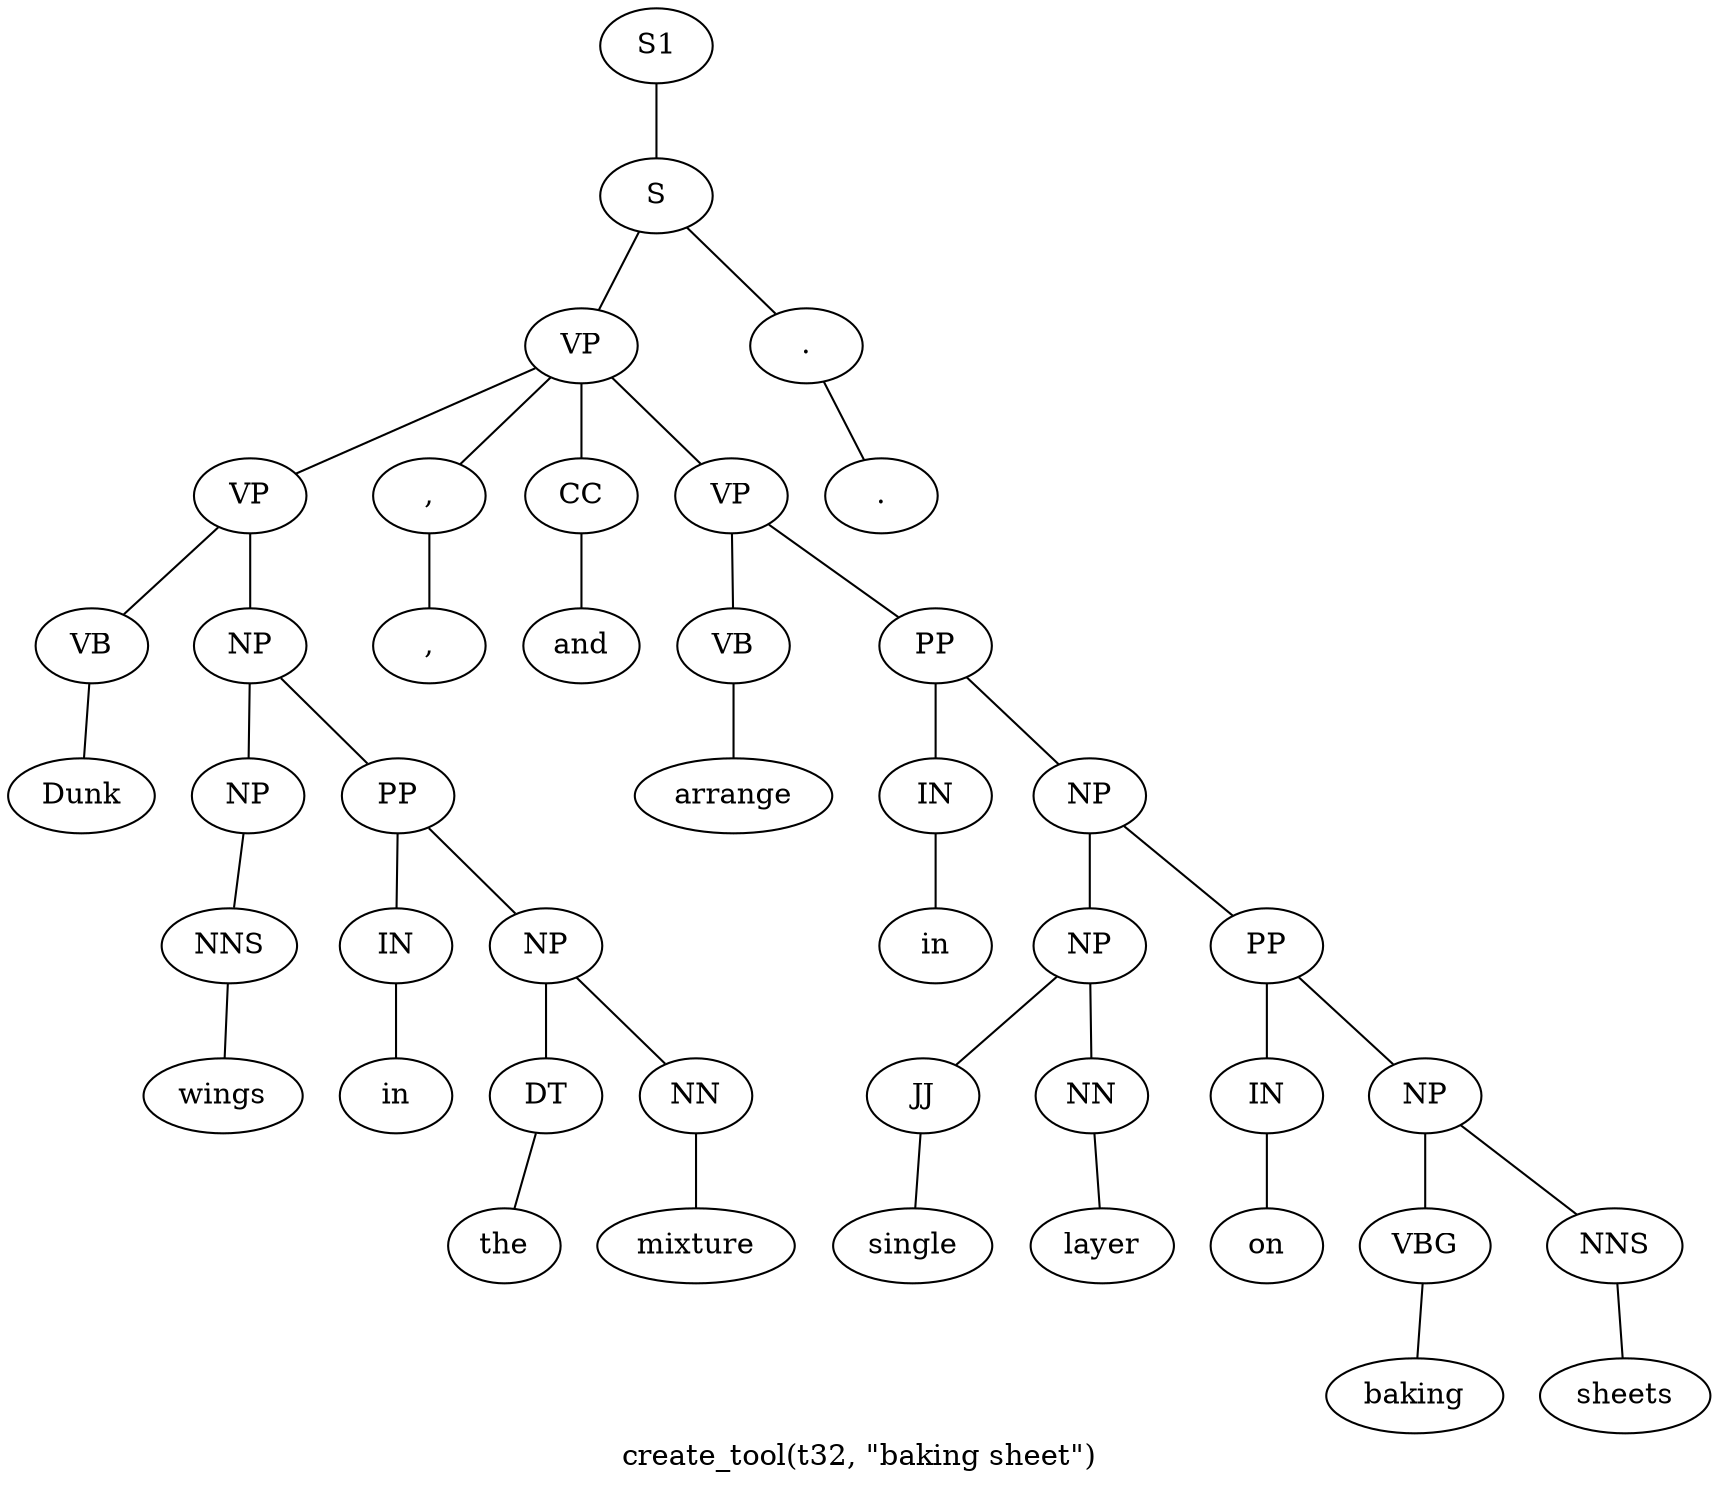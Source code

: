 graph SyntaxGraph {
	label = "create_tool(t32, \"baking sheet\")";
	Node0 [label="S1"];
	Node1 [label="S"];
	Node2 [label="VP"];
	Node3 [label="VP"];
	Node4 [label="VB"];
	Node5 [label="Dunk"];
	Node6 [label="NP"];
	Node7 [label="NP"];
	Node8 [label="NNS"];
	Node9 [label="wings"];
	Node10 [label="PP"];
	Node11 [label="IN"];
	Node12 [label="in"];
	Node13 [label="NP"];
	Node14 [label="DT"];
	Node15 [label="the"];
	Node16 [label="NN"];
	Node17 [label="mixture"];
	Node18 [label=","];
	Node19 [label=","];
	Node20 [label="CC"];
	Node21 [label="and"];
	Node22 [label="VP"];
	Node23 [label="VB"];
	Node24 [label="arrange"];
	Node25 [label="PP"];
	Node26 [label="IN"];
	Node27 [label="in"];
	Node28 [label="NP"];
	Node29 [label="NP"];
	Node30 [label="JJ"];
	Node31 [label="single"];
	Node32 [label="NN"];
	Node33 [label="layer"];
	Node34 [label="PP"];
	Node35 [label="IN"];
	Node36 [label="on"];
	Node37 [label="NP"];
	Node38 [label="VBG"];
	Node39 [label="baking"];
	Node40 [label="NNS"];
	Node41 [label="sheets"];
	Node42 [label="."];
	Node43 [label="."];

	Node0 -- Node1;
	Node1 -- Node2;
	Node1 -- Node42;
	Node2 -- Node3;
	Node2 -- Node18;
	Node2 -- Node20;
	Node2 -- Node22;
	Node3 -- Node4;
	Node3 -- Node6;
	Node4 -- Node5;
	Node6 -- Node7;
	Node6 -- Node10;
	Node7 -- Node8;
	Node8 -- Node9;
	Node10 -- Node11;
	Node10 -- Node13;
	Node11 -- Node12;
	Node13 -- Node14;
	Node13 -- Node16;
	Node14 -- Node15;
	Node16 -- Node17;
	Node18 -- Node19;
	Node20 -- Node21;
	Node22 -- Node23;
	Node22 -- Node25;
	Node23 -- Node24;
	Node25 -- Node26;
	Node25 -- Node28;
	Node26 -- Node27;
	Node28 -- Node29;
	Node28 -- Node34;
	Node29 -- Node30;
	Node29 -- Node32;
	Node30 -- Node31;
	Node32 -- Node33;
	Node34 -- Node35;
	Node34 -- Node37;
	Node35 -- Node36;
	Node37 -- Node38;
	Node37 -- Node40;
	Node38 -- Node39;
	Node40 -- Node41;
	Node42 -- Node43;
}